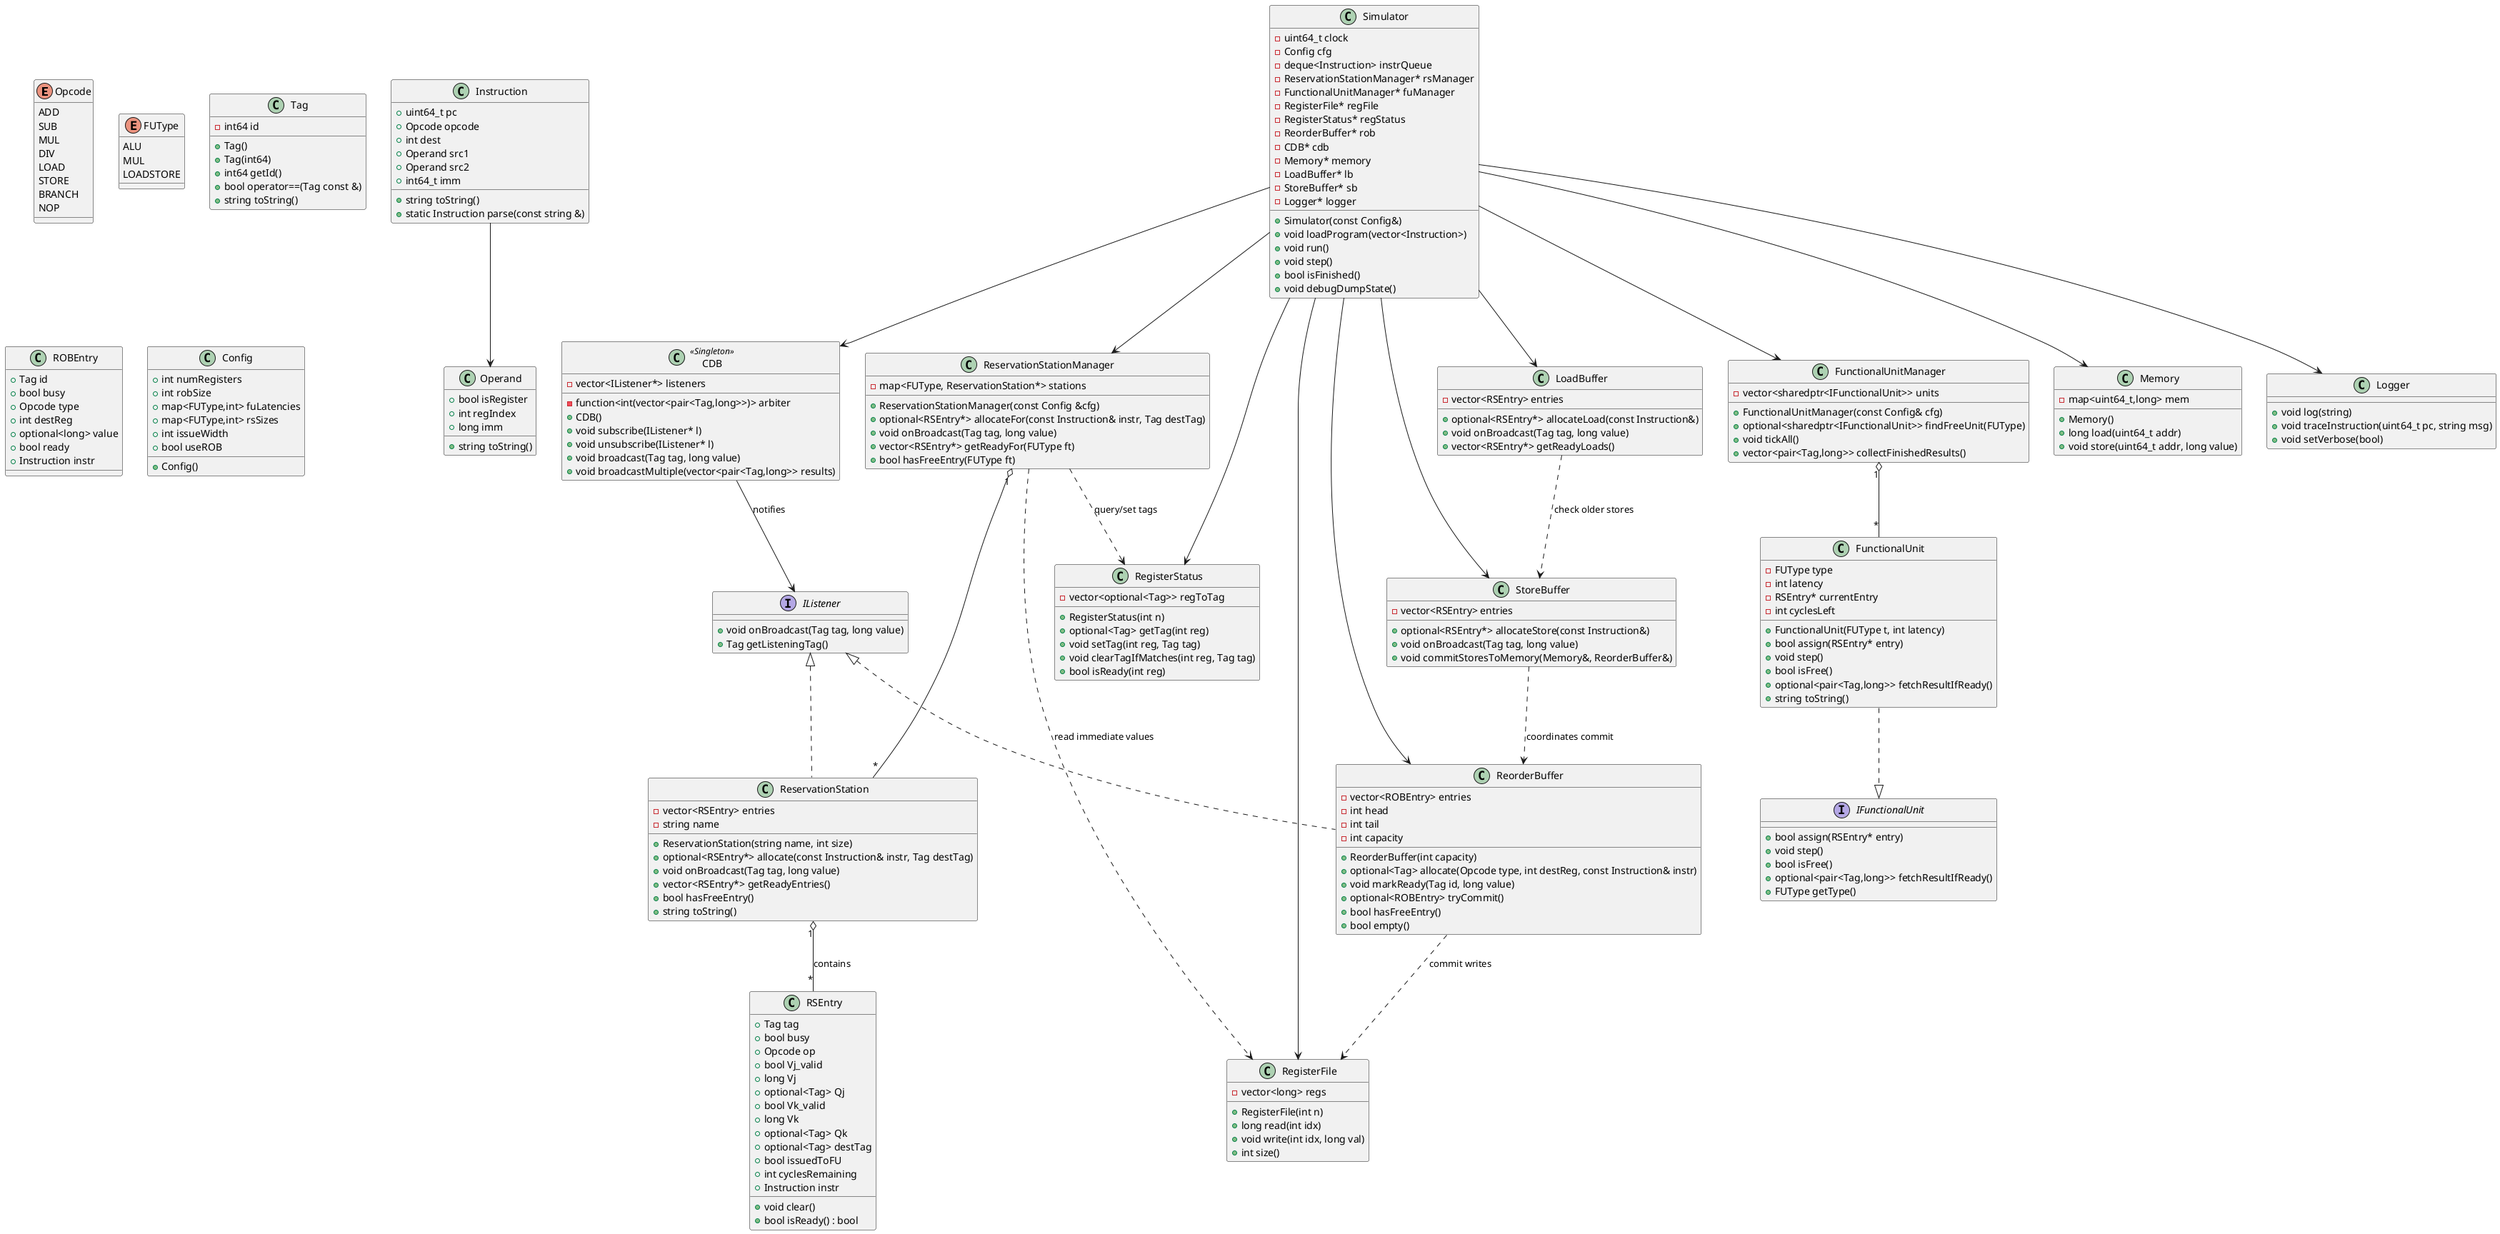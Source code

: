 @startuml

enum Opcode {
  ADD
  SUB
  MUL
  DIV
  LOAD
  STORE
  BRANCH
  NOP
}

enum FUType {
  ALU
  MUL
  LOADSTORE
}

class Operand {
  +bool isRegister
  +int regIndex
  +long imm
  +string toString()
}

class Instruction {
  +uint64_t pc
  +Opcode opcode
  +int dest        
  +Operand src1
  +Operand src2
  +int64_t imm
  +string toString()
  +static Instruction parse(const string &)
}

class Tag {
  -int64 id
  +Tag()
  +Tag(int64)
  +int64 getId()
  +bool operator==(Tag const &)
  +string toString()
}

class CDB <<Singleton>> {
  -vector<IListener*> listeners
  -function<int(vector<pair<Tag,long>>)> arbiter
  +CDB()
  +void subscribe(IListener* l)
  +void unsubscribe(IListener* l)
  +void broadcast(Tag tag, long value)
  +void broadcastMultiple(vector<pair<Tag,long>> results)
}

interface IListener {
  +void onBroadcast(Tag tag, long value)
  +Tag getListeningTag()
}

class RSEntry {
  +Tag tag
  +bool busy
  +Opcode op
  +bool Vj_valid
  +long Vj
  +optional<Tag> Qj
  +bool Vk_valid
  +long Vk
  +optional<Tag> Qk
  +optional<Tag> destTag
  +bool issuedToFU
  +int cyclesRemaining
  +Instruction instr
  +void clear()
  +bool isReady() : bool
}

class ReservationStation {
  -vector<RSEntry> entries
  -string name
  +ReservationStation(string name, int size)
  +optional<RSEntry*> allocate(const Instruction& instr, Tag destTag)
  +void onBroadcast(Tag tag, long value)
  +vector<RSEntry*> getReadyEntries()
  +bool hasFreeEntry()
  +string toString()
}

class ReservationStationManager {
  -map<FUType, ReservationStation*> stations
  +ReservationStationManager(const Config &cfg)
  +optional<RSEntry*> allocateFor(const Instruction& instr, Tag destTag)
  +void onBroadcast(Tag tag, long value)
  +vector<RSEntry*> getReadyFor(FUType ft)
  +bool hasFreeEntry(FUType ft)
}

interface IFunctionalUnit {
  +bool assign(RSEntry* entry)
  +void step()
  +bool isFree()
  +optional<pair<Tag,long>> fetchResultIfReady()
  +FUType getType()
}

class FunctionalUnit {
  -FUType type
  -int latency
  -RSEntry* currentEntry
  -int cyclesLeft
  +FunctionalUnit(FUType t, int latency)
  +bool assign(RSEntry* entry)
  +void step()
  +bool isFree()
  +optional<pair<Tag,long>> fetchResultIfReady()
  +string toString()
}

class FunctionalUnitManager {
  -vector<sharedptr<IFunctionalUnit>> units
  +FunctionalUnitManager(const Config& cfg)
  +optional<sharedptr<IFunctionalUnit>> findFreeUnit(FUType)
  +void tickAll()
  +vector<pair<Tag,long>> collectFinishedResults()
}

class ROBEntry {
  +Tag id
  +bool busy
  +Opcode type
  +int destReg
  +optional<long> value
  +bool ready
  +Instruction instr
}

class ReorderBuffer {
  -vector<ROBEntry> entries
  -int head
  -int tail
  -int capacity
  +ReorderBuffer(int capacity)
  +optional<Tag> allocate(Opcode type, int destReg, const Instruction& instr)
  +void markReady(Tag id, long value)
  +optional<ROBEntry> tryCommit()
  +bool hasFreeEntry()
  +bool empty()
}

class RegisterFile {
  -vector<long> regs
  +RegisterFile(int n)
  +long read(int idx)
  +void write(int idx, long val)
  +int size()
}

class RegisterStatus {
  -vector<optional<Tag>> regToTag
  +RegisterStatus(int n)
  +optional<Tag> getTag(int reg)
  +void setTag(int reg, Tag tag)
  +void clearTagIfMatches(int reg, Tag tag)
  +bool isReady(int reg)
}

class Memory {
  -map<uint64_t,long> mem
  +Memory()
  +long load(uint64_t addr)
  +void store(uint64_t addr, long value)
}

class LoadBuffer {
  -vector<RSEntry> entries
  +optional<RSEntry*> allocateLoad(const Instruction&)
  +void onBroadcast(Tag tag, long value)
  +vector<RSEntry*> getReadyLoads()
}

class StoreBuffer {
  -vector<RSEntry> entries
  +optional<RSEntry*> allocateStore(const Instruction&)
  +void onBroadcast(Tag tag, long value)
  +void commitStoresToMemory(Memory&, ReorderBuffer&)
}

class Config {
  +int numRegisters
  +int robSize
  +map<FUType,int> fuLatencies
  +map<FUType,int> rsSizes
  +int issueWidth
  +bool useROB
  +Config()
}

class Logger {
  +void log(string)
  +void traceInstruction(uint64_t pc, string msg)
  +void setVerbose(bool)
}

class Simulator {
  -uint64_t clock
  -Config cfg
  -deque<Instruction> instrQueue
  -ReservationStationManager* rsManager
  -FunctionalUnitManager* fuManager
  -RegisterFile* regFile
  -RegisterStatus* regStatus
  -ReorderBuffer* rob
  -CDB* cdb
  -Memory* memory
  -LoadBuffer* lb
  -StoreBuffer* sb
  -Logger* logger
  +Simulator(const Config&)
  +void loadProgram(vector<Instruction>)
  +void run()
  +void step()
  +bool isFinished()
  +void debugDumpState()
}

Instruction --> Operand
ReservationStation "1" o-- "*" RSEntry : contains
ReservationStationManager "1" o-- "*" ReservationStation
Simulator --> ReservationStationManager
Simulator --> FunctionalUnitManager
Simulator --> RegisterFile
Simulator --> RegisterStatus
Simulator --> ReorderBuffer
Simulator --> CDB
Simulator --> Memory
Simulator --> LoadBuffer
Simulator --> StoreBuffer
Simulator --> Logger
FunctionalUnitManager "1" o-- "*" FunctionalUnit
FunctionalUnit ..|> IFunctionalUnit
IListener <|.. ReservationStation
IListener <|.. ReorderBuffer
CDB --> IListener : notifies
ReservationStationManager ..> RegisterStatus : query/set tags
ReservationStationManager ..> RegisterFile : read immediate values
ReorderBuffer ..> RegisterFile : commit writes
StoreBuffer ..> ReorderBuffer : coordinates commit
LoadBuffer ..> StoreBuffer : check older stores

@enduml
